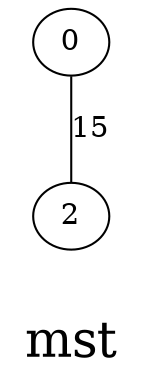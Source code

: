/*****
mst
*****/

graph G {
  graph [splines=false overlap=false]
  node  [shape=ellipse, width=0.3, height=0.3]
  2 ;
  0 ;
  0 -- 2 [label=15];
  label = "\nmst\n";  fontsize=24;
}

